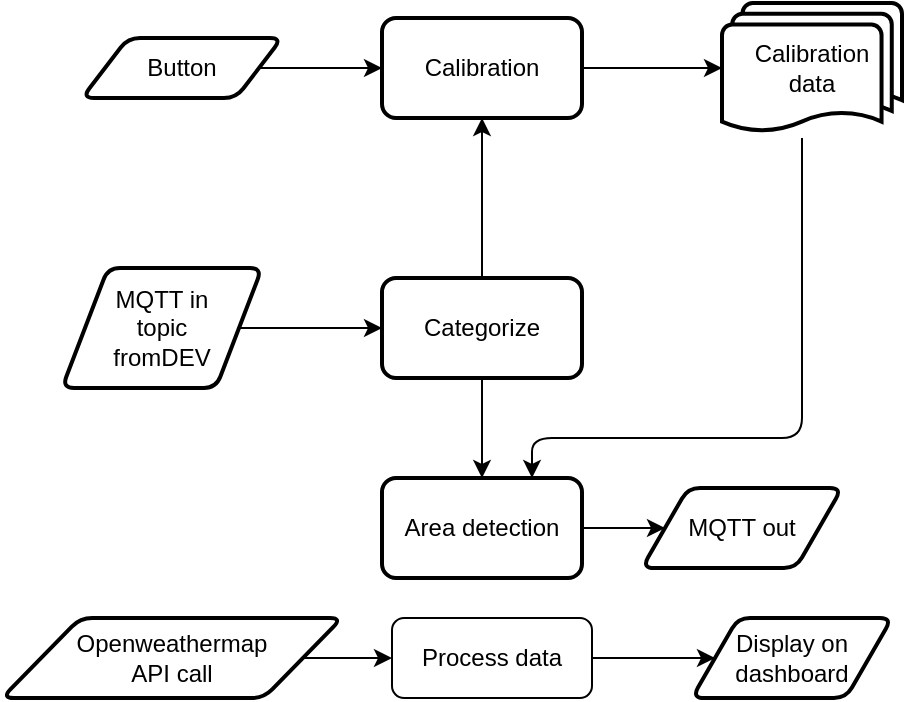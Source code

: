 <mxfile version="14.8.5" type="device"><diagram id="p1yl1jyB6VZl3KE0xu9s" name="Page-1"><mxGraphModel dx="1278" dy="579" grid="1" gridSize="10" guides="1" tooltips="1" connect="1" arrows="1" fold="1" page="1" pageScale="1" pageWidth="827" pageHeight="1169" math="0" shadow="0"><root><mxCell id="0"/><mxCell id="1" parent="0"/><mxCell id="64GyksC3Fd_H7ywSBN4F-8" value="" style="edgeStyle=orthogonalEdgeStyle;rounded=0;orthogonalLoop=1;jettySize=auto;html=1;" edge="1" parent="1" source="64GyksC3Fd_H7ywSBN4F-1" target="64GyksC3Fd_H7ywSBN4F-2"><mxGeometry relative="1" as="geometry"/></mxCell><mxCell id="64GyksC3Fd_H7ywSBN4F-1" value="Button" style="shape=parallelogram;html=1;strokeWidth=2;perimeter=parallelogramPerimeter;whiteSpace=wrap;rounded=1;arcSize=12;size=0.23;" vertex="1" parent="1"><mxGeometry x="70" y="560" width="100" height="30" as="geometry"/></mxCell><mxCell id="64GyksC3Fd_H7ywSBN4F-9" value="" style="edgeStyle=orthogonalEdgeStyle;rounded=0;orthogonalLoop=1;jettySize=auto;html=1;" edge="1" parent="1" source="64GyksC3Fd_H7ywSBN4F-2" target="64GyksC3Fd_H7ywSBN4F-7"><mxGeometry relative="1" as="geometry"/></mxCell><mxCell id="64GyksC3Fd_H7ywSBN4F-2" value="Calibration" style="rounded=1;whiteSpace=wrap;html=1;absoluteArcSize=1;arcSize=14;strokeWidth=2;" vertex="1" parent="1"><mxGeometry x="220" y="550" width="100" height="50" as="geometry"/></mxCell><mxCell id="64GyksC3Fd_H7ywSBN4F-12" value="" style="edgeStyle=orthogonalEdgeStyle;rounded=0;orthogonalLoop=1;jettySize=auto;html=1;" edge="1" parent="1" source="64GyksC3Fd_H7ywSBN4F-3" target="64GyksC3Fd_H7ywSBN4F-2"><mxGeometry relative="1" as="geometry"/></mxCell><mxCell id="64GyksC3Fd_H7ywSBN4F-13" value="" style="edgeStyle=orthogonalEdgeStyle;rounded=0;orthogonalLoop=1;jettySize=auto;html=1;" edge="1" parent="1" source="64GyksC3Fd_H7ywSBN4F-3" target="64GyksC3Fd_H7ywSBN4F-11"><mxGeometry relative="1" as="geometry"/></mxCell><mxCell id="64GyksC3Fd_H7ywSBN4F-3" value="Categorize" style="rounded=1;whiteSpace=wrap;html=1;absoluteArcSize=1;arcSize=14;strokeWidth=2;" vertex="1" parent="1"><mxGeometry x="220" y="680" width="100" height="50" as="geometry"/></mxCell><mxCell id="64GyksC3Fd_H7ywSBN4F-4" value="MQTT out" style="shape=parallelogram;html=1;strokeWidth=2;perimeter=parallelogramPerimeter;whiteSpace=wrap;rounded=1;arcSize=12;size=0.23;" vertex="1" parent="1"><mxGeometry x="350" y="785" width="100" height="40" as="geometry"/></mxCell><mxCell id="64GyksC3Fd_H7ywSBN4F-10" value="" style="edgeStyle=orthogonalEdgeStyle;rounded=0;orthogonalLoop=1;jettySize=auto;html=1;" edge="1" parent="1" source="64GyksC3Fd_H7ywSBN4F-5" target="64GyksC3Fd_H7ywSBN4F-3"><mxGeometry relative="1" as="geometry"/></mxCell><mxCell id="64GyksC3Fd_H7ywSBN4F-5" value="MQTT in&lt;br&gt;topic &lt;br&gt;fromDEV" style="shape=parallelogram;html=1;strokeWidth=2;perimeter=parallelogramPerimeter;whiteSpace=wrap;rounded=1;arcSize=12;size=0.23;" vertex="1" parent="1"><mxGeometry x="60" y="675" width="100" height="60" as="geometry"/></mxCell><mxCell id="64GyksC3Fd_H7ywSBN4F-22" value="" style="edgeStyle=orthogonalEdgeStyle;rounded=0;orthogonalLoop=1;jettySize=auto;html=1;" edge="1" parent="1" source="64GyksC3Fd_H7ywSBN4F-6" target="64GyksC3Fd_H7ywSBN4F-20"><mxGeometry relative="1" as="geometry"/></mxCell><mxCell id="64GyksC3Fd_H7ywSBN4F-6" value="Openweathermap&lt;br&gt;API call" style="shape=parallelogram;html=1;strokeWidth=2;perimeter=parallelogramPerimeter;whiteSpace=wrap;rounded=1;arcSize=12;size=0.23;" vertex="1" parent="1"><mxGeometry x="30" y="850" width="170" height="40" as="geometry"/></mxCell><mxCell id="64GyksC3Fd_H7ywSBN4F-7" value="Calibration &lt;br&gt;data" style="strokeWidth=2;html=1;shape=mxgraph.flowchart.multi-document;whiteSpace=wrap;" vertex="1" parent="1"><mxGeometry x="390" y="542.5" width="90" height="65" as="geometry"/></mxCell><mxCell id="64GyksC3Fd_H7ywSBN4F-19" value="" style="edgeStyle=orthogonalEdgeStyle;rounded=0;orthogonalLoop=1;jettySize=auto;html=1;" edge="1" parent="1" source="64GyksC3Fd_H7ywSBN4F-11" target="64GyksC3Fd_H7ywSBN4F-4"><mxGeometry relative="1" as="geometry"/></mxCell><mxCell id="64GyksC3Fd_H7ywSBN4F-11" value="Area detection" style="rounded=1;whiteSpace=wrap;html=1;absoluteArcSize=1;arcSize=14;strokeWidth=2;" vertex="1" parent="1"><mxGeometry x="220" y="780" width="100" height="50" as="geometry"/></mxCell><mxCell id="64GyksC3Fd_H7ywSBN4F-16" value="" style="endArrow=classic;html=1;entryX=0.75;entryY=0;entryDx=0;entryDy=0;" edge="1" parent="1" target="64GyksC3Fd_H7ywSBN4F-11"><mxGeometry width="50" height="50" relative="1" as="geometry"><mxPoint x="430" y="610" as="sourcePoint"/><mxPoint x="570" y="750" as="targetPoint"/><Array as="points"><mxPoint x="430" y="760"/><mxPoint x="295" y="760"/></Array></mxGeometry></mxCell><mxCell id="64GyksC3Fd_H7ywSBN4F-23" value="" style="edgeStyle=orthogonalEdgeStyle;rounded=0;orthogonalLoop=1;jettySize=auto;html=1;" edge="1" parent="1" source="64GyksC3Fd_H7ywSBN4F-20" target="64GyksC3Fd_H7ywSBN4F-21"><mxGeometry relative="1" as="geometry"/></mxCell><mxCell id="64GyksC3Fd_H7ywSBN4F-20" value="Process data" style="rounded=1;whiteSpace=wrap;html=1;" vertex="1" parent="1"><mxGeometry x="225" y="850" width="100" height="40" as="geometry"/></mxCell><mxCell id="64GyksC3Fd_H7ywSBN4F-21" value="Display on&lt;br&gt;dashboard" style="shape=parallelogram;html=1;strokeWidth=2;perimeter=parallelogramPerimeter;whiteSpace=wrap;rounded=1;arcSize=12;size=0.23;" vertex="1" parent="1"><mxGeometry x="375" y="850" width="100" height="40" as="geometry"/></mxCell></root></mxGraphModel></diagram></mxfile>